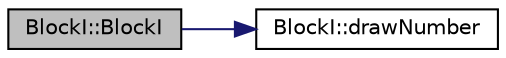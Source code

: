 digraph "BlockI::BlockI"
{
 // LATEX_PDF_SIZE
  edge [fontname="Helvetica",fontsize="10",labelfontname="Helvetica",labelfontsize="10"];
  node [fontname="Helvetica",fontsize="10",shape=record];
  rankdir="LR";
  Node1 [label="BlockI::BlockI",height=0.2,width=0.4,color="black", fillcolor="grey75", style="filled", fontcolor="black",tooltip="Konstruktor nowego obiektu klasy BlockI."];
  Node1 -> Node2 [color="midnightblue",fontsize="10",style="solid",fontname="Helvetica"];
  Node2 [label="BlockI::drawNumber",height=0.2,width=0.4,color="black", fillcolor="white", style="filled",URL="$class_block_i.html#adfb898236dda7ba4d1c12039d9f56f5f",tooltip="Funkcja zwracająca losową liczbę z określonego przedziału."];
}
